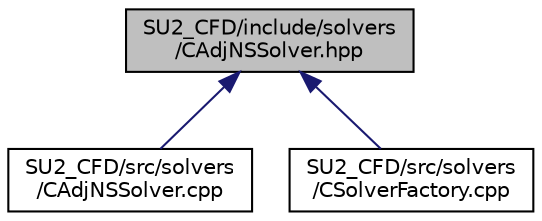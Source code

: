 digraph "SU2_CFD/include/solvers/CAdjNSSolver.hpp"
{
 // LATEX_PDF_SIZE
  edge [fontname="Helvetica",fontsize="10",labelfontname="Helvetica",labelfontsize="10"];
  node [fontname="Helvetica",fontsize="10",shape=record];
  Node1 [label="SU2_CFD/include/solvers\l/CAdjNSSolver.hpp",height=0.2,width=0.4,color="black", fillcolor="grey75", style="filled", fontcolor="black",tooltip="Headers of the CAdjNSSolver class."];
  Node1 -> Node2 [dir="back",color="midnightblue",fontsize="10",style="solid",fontname="Helvetica"];
  Node2 [label="SU2_CFD/src/solvers\l/CAdjNSSolver.cpp",height=0.2,width=0.4,color="black", fillcolor="white", style="filled",URL="$CAdjNSSolver_8cpp.html",tooltip="Main subroutines for solving Navier-Stokes adjoint problems."];
  Node1 -> Node3 [dir="back",color="midnightblue",fontsize="10",style="solid",fontname="Helvetica"];
  Node3 [label="SU2_CFD/src/solvers\l/CSolverFactory.cpp",height=0.2,width=0.4,color="black", fillcolor="white", style="filled",URL="$CSolverFactory_8cpp.html",tooltip="Main subroutines for CSolverFactoryclass."];
}
